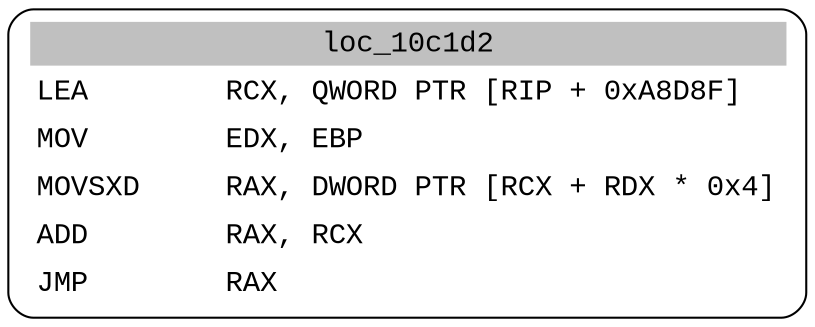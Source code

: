digraph asm_graph {
1941 [
shape="Mrecord" fontname="Courier New"label =<<table border="0" cellborder="0" cellpadding="3"><tr><td align="center" colspan="2" bgcolor="grey">loc_10c1d2</td></tr><tr><td align="left">LEA        RCX, QWORD PTR [RIP + 0xA8D8F]</td></tr><tr><td align="left">MOV        EDX, EBP</td></tr><tr><td align="left">MOVSXD     RAX, DWORD PTR [RCX + RDX * 0x4]</td></tr><tr><td align="left">ADD        RAX, RCX</td></tr><tr><td align="left">JMP        RAX</td></tr></table>> ];
}